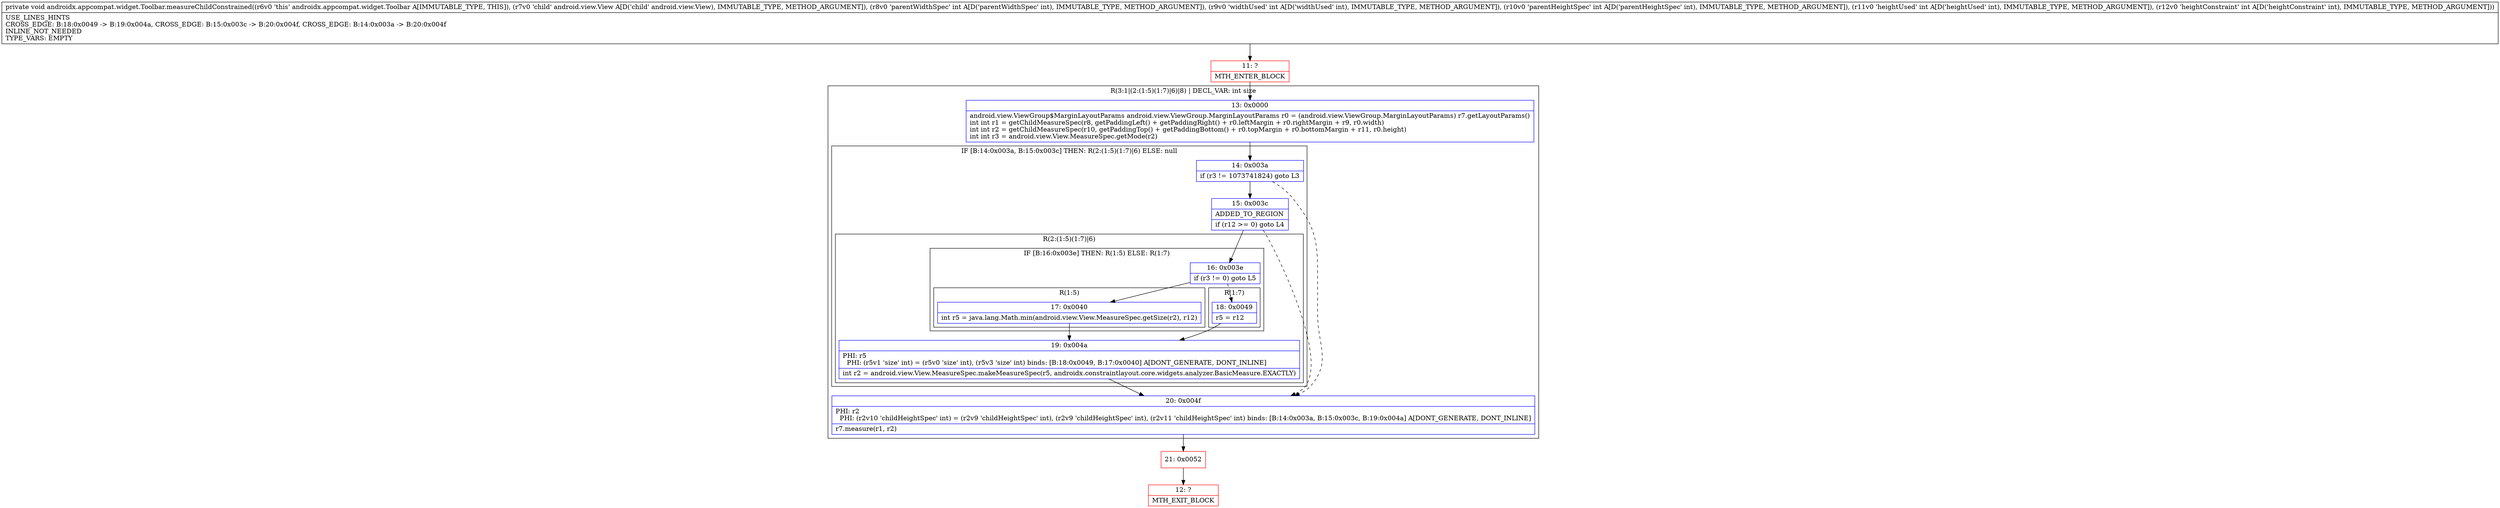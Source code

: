 digraph "CFG forandroidx.appcompat.widget.Toolbar.measureChildConstrained(Landroid\/view\/View;IIIII)V" {
subgraph cluster_Region_36342304 {
label = "R(3:1|(2:(1:5)(1:7)|6)|8) | DECL_VAR: int size\l";
node [shape=record,color=blue];
Node_13 [shape=record,label="{13\:\ 0x0000|android.view.ViewGroup$MarginLayoutParams android.view.ViewGroup.MarginLayoutParams r0 = (android.view.ViewGroup.MarginLayoutParams) r7.getLayoutParams()\lint int r1 = getChildMeasureSpec(r8, getPaddingLeft() + getPaddingRight() + r0.leftMargin + r0.rightMargin + r9, r0.width)\lint int r2 = getChildMeasureSpec(r10, getPaddingTop() + getPaddingBottom() + r0.topMargin + r0.bottomMargin + r11, r0.height)\lint int r3 = android.view.View.MeasureSpec.getMode(r2)\l}"];
subgraph cluster_IfRegion_227009915 {
label = "IF [B:14:0x003a, B:15:0x003c] THEN: R(2:(1:5)(1:7)|6) ELSE: null";
node [shape=record,color=blue];
Node_14 [shape=record,label="{14\:\ 0x003a|if (r3 != 1073741824) goto L3\l}"];
Node_15 [shape=record,label="{15\:\ 0x003c|ADDED_TO_REGION\l|if (r12 \>= 0) goto L4\l}"];
subgraph cluster_Region_311482431 {
label = "R(2:(1:5)(1:7)|6)";
node [shape=record,color=blue];
subgraph cluster_IfRegion_1537869153 {
label = "IF [B:16:0x003e] THEN: R(1:5) ELSE: R(1:7)";
node [shape=record,color=blue];
Node_16 [shape=record,label="{16\:\ 0x003e|if (r3 != 0) goto L5\l}"];
subgraph cluster_Region_1991747033 {
label = "R(1:5)";
node [shape=record,color=blue];
Node_17 [shape=record,label="{17\:\ 0x0040|int r5 = java.lang.Math.min(android.view.View.MeasureSpec.getSize(r2), r12)\l}"];
}
subgraph cluster_Region_1341091595 {
label = "R(1:7)";
node [shape=record,color=blue];
Node_18 [shape=record,label="{18\:\ 0x0049|r5 = r12\l}"];
}
}
Node_19 [shape=record,label="{19\:\ 0x004a|PHI: r5 \l  PHI: (r5v1 'size' int) = (r5v0 'size' int), (r5v3 'size' int) binds: [B:18:0x0049, B:17:0x0040] A[DONT_GENERATE, DONT_INLINE]\l|int r2 = android.view.View.MeasureSpec.makeMeasureSpec(r5, androidx.constraintlayout.core.widgets.analyzer.BasicMeasure.EXACTLY)\l}"];
}
}
Node_20 [shape=record,label="{20\:\ 0x004f|PHI: r2 \l  PHI: (r2v10 'childHeightSpec' int) = (r2v9 'childHeightSpec' int), (r2v9 'childHeightSpec' int), (r2v11 'childHeightSpec' int) binds: [B:14:0x003a, B:15:0x003c, B:19:0x004a] A[DONT_GENERATE, DONT_INLINE]\l|r7.measure(r1, r2)\l}"];
}
Node_11 [shape=record,color=red,label="{11\:\ ?|MTH_ENTER_BLOCK\l}"];
Node_21 [shape=record,color=red,label="{21\:\ 0x0052}"];
Node_12 [shape=record,color=red,label="{12\:\ ?|MTH_EXIT_BLOCK\l}"];
MethodNode[shape=record,label="{private void androidx.appcompat.widget.Toolbar.measureChildConstrained((r6v0 'this' androidx.appcompat.widget.Toolbar A[IMMUTABLE_TYPE, THIS]), (r7v0 'child' android.view.View A[D('child' android.view.View), IMMUTABLE_TYPE, METHOD_ARGUMENT]), (r8v0 'parentWidthSpec' int A[D('parentWidthSpec' int), IMMUTABLE_TYPE, METHOD_ARGUMENT]), (r9v0 'widthUsed' int A[D('widthUsed' int), IMMUTABLE_TYPE, METHOD_ARGUMENT]), (r10v0 'parentHeightSpec' int A[D('parentHeightSpec' int), IMMUTABLE_TYPE, METHOD_ARGUMENT]), (r11v0 'heightUsed' int A[D('heightUsed' int), IMMUTABLE_TYPE, METHOD_ARGUMENT]), (r12v0 'heightConstraint' int A[D('heightConstraint' int), IMMUTABLE_TYPE, METHOD_ARGUMENT]))  | USE_LINES_HINTS\lCROSS_EDGE: B:18:0x0049 \-\> B:19:0x004a, CROSS_EDGE: B:15:0x003c \-\> B:20:0x004f, CROSS_EDGE: B:14:0x003a \-\> B:20:0x004f\lINLINE_NOT_NEEDED\lTYPE_VARS: EMPTY\l}"];
MethodNode -> Node_11;Node_13 -> Node_14;
Node_14 -> Node_15;
Node_14 -> Node_20[style=dashed];
Node_15 -> Node_16;
Node_15 -> Node_20[style=dashed];
Node_16 -> Node_17;
Node_16 -> Node_18[style=dashed];
Node_17 -> Node_19;
Node_18 -> Node_19;
Node_19 -> Node_20;
Node_20 -> Node_21;
Node_11 -> Node_13;
Node_21 -> Node_12;
}

